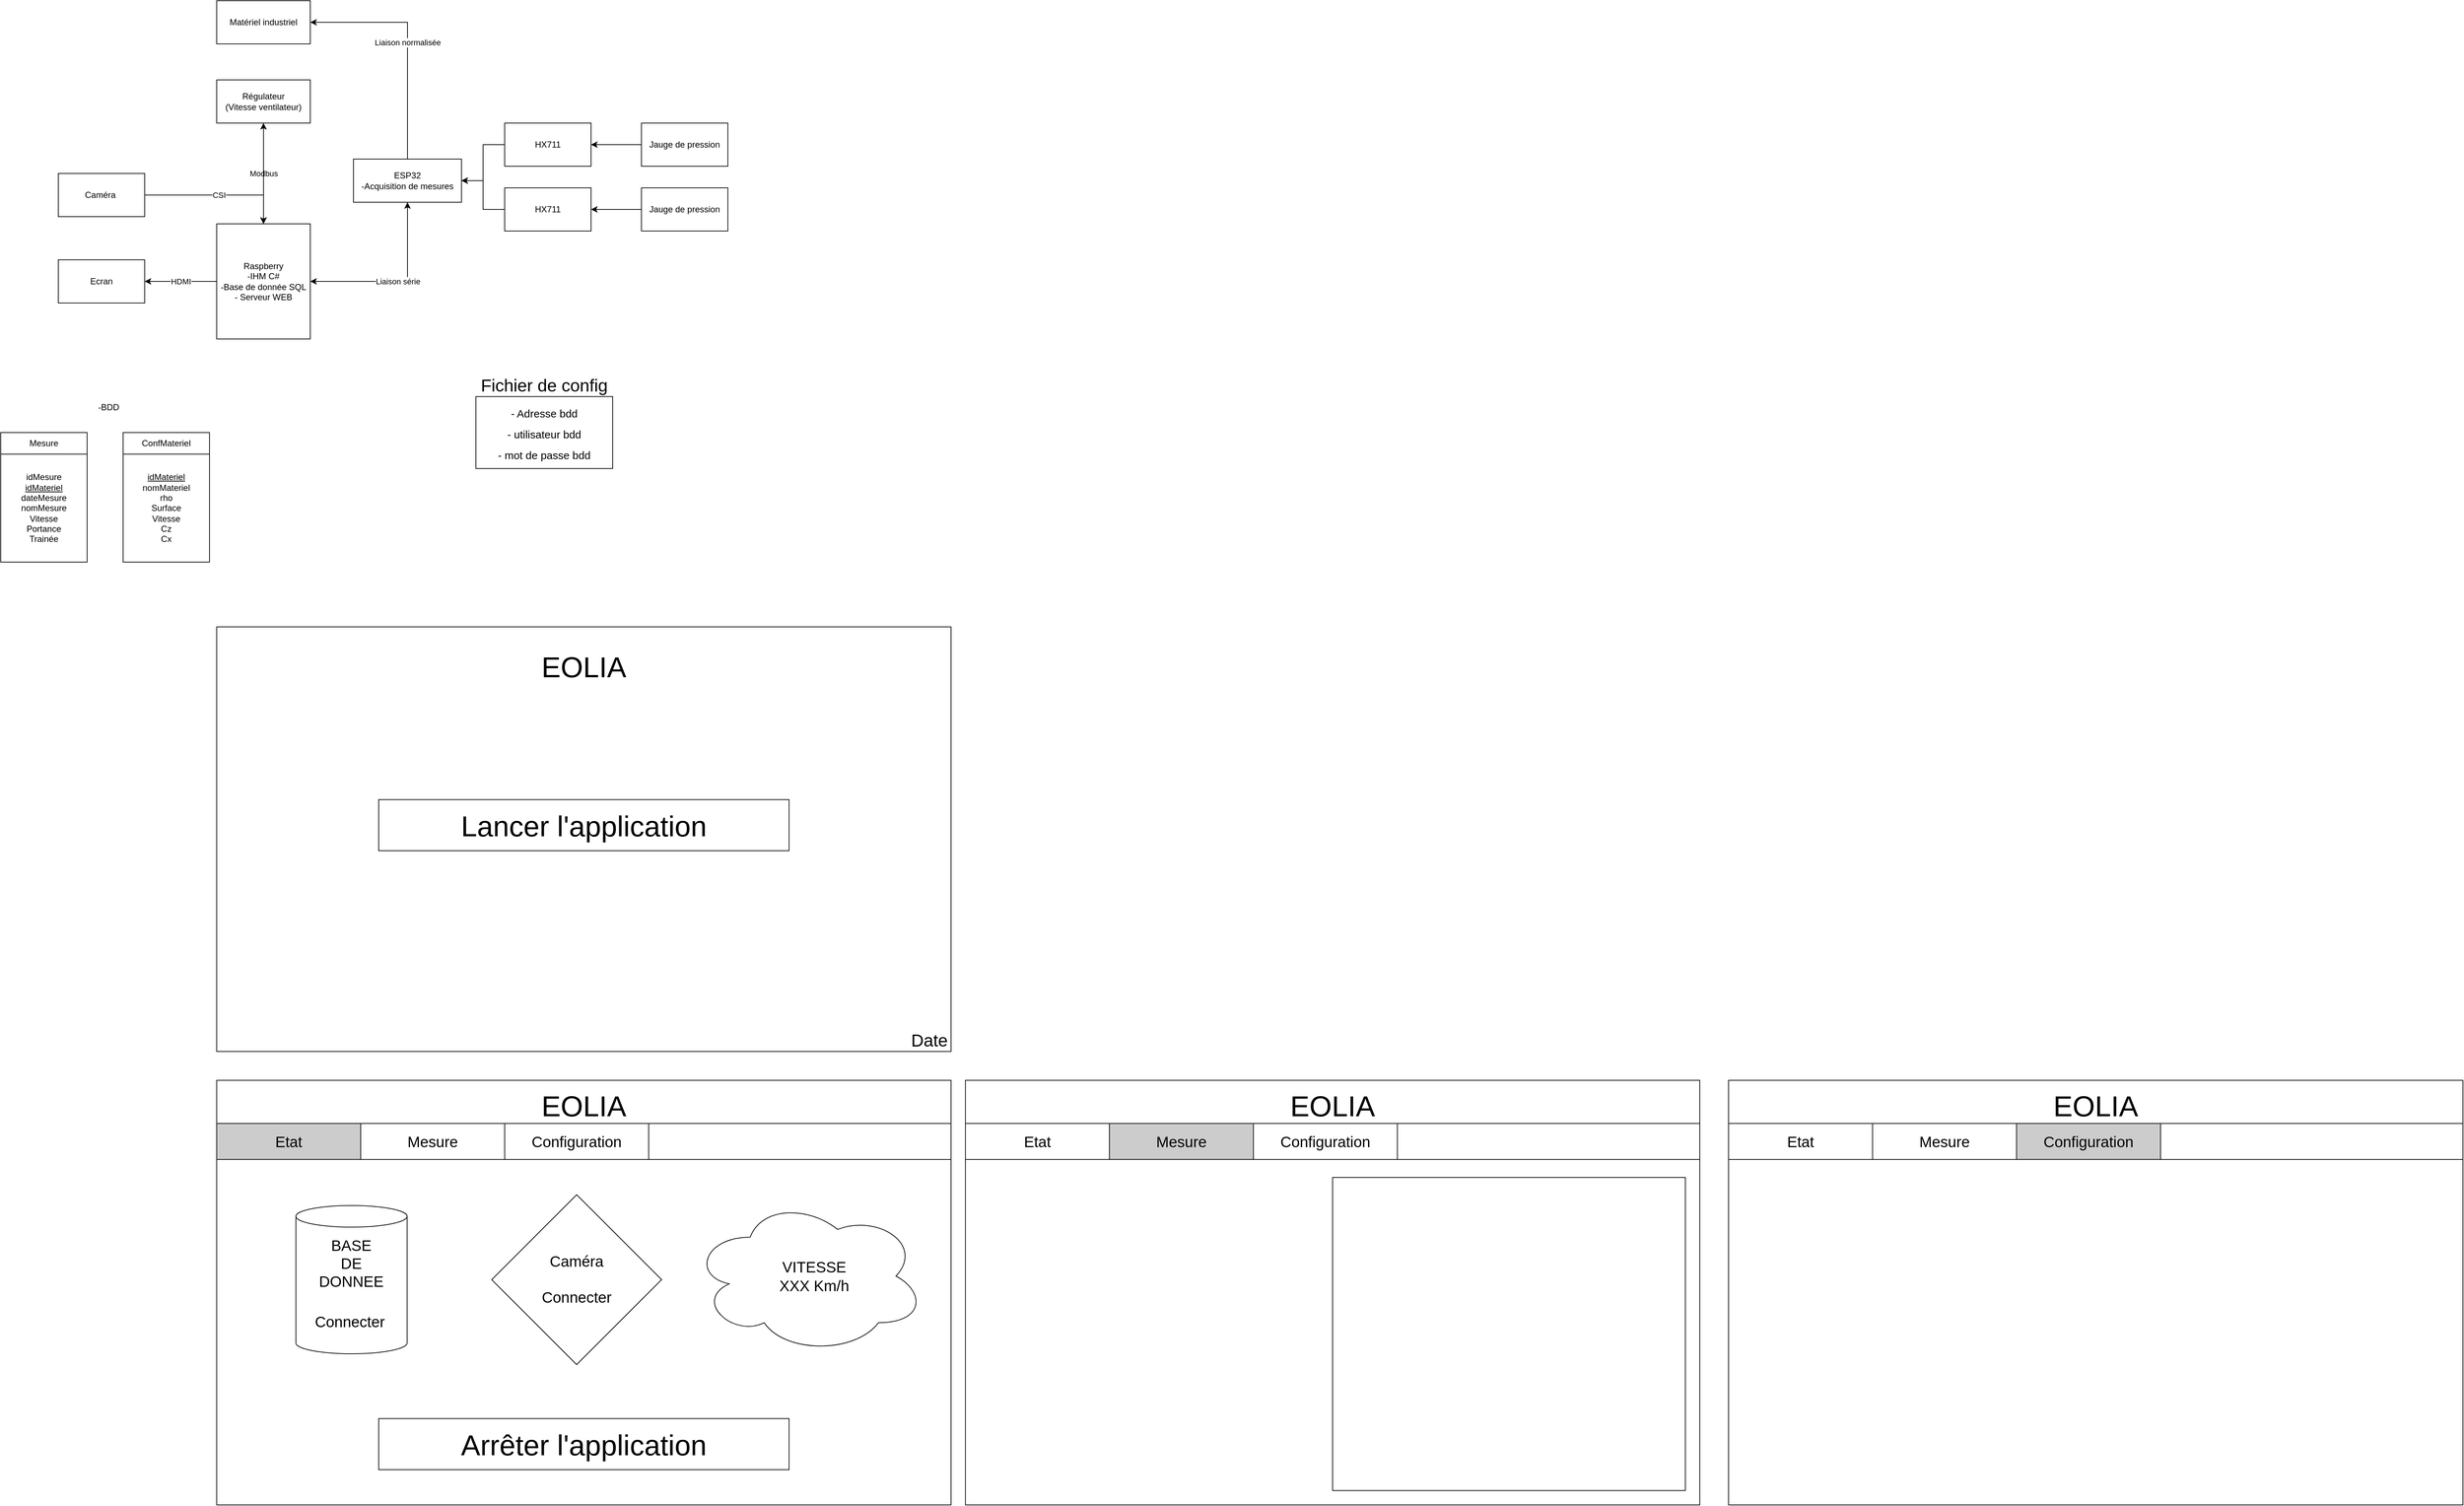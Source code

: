 <mxfile version="20.8.1" type="github">
  <diagram id="sAFR3K0FHI-QMzSaqLU8" name="Page-1">
    <mxGraphModel dx="2607" dy="1447" grid="1" gridSize="10" guides="1" tooltips="1" connect="1" arrows="1" fold="1" page="1" pageScale="1" pageWidth="827" pageHeight="1169" math="0" shadow="0">
      <root>
        <mxCell id="0" />
        <mxCell id="1" parent="0" />
        <mxCell id="JPDFNG_8sJOL_J7qTDZQ-5" value="Modbus" style="edgeStyle=orthogonalEdgeStyle;rounded=0;orthogonalLoop=1;jettySize=auto;html=1;exitX=0.5;exitY=1;exitDx=0;exitDy=0;entryX=0.5;entryY=0;entryDx=0;entryDy=0;" parent="1" source="JPDFNG_8sJOL_J7qTDZQ-1" target="JPDFNG_8sJOL_J7qTDZQ-2" edge="1">
          <mxGeometry relative="1" as="geometry" />
        </mxCell>
        <mxCell id="JPDFNG_8sJOL_J7qTDZQ-1" value="Régulateur&lt;br&gt;(Vitesse ventilateur)" style="rounded=0;whiteSpace=wrap;html=1;" parent="1" vertex="1">
          <mxGeometry x="320" y="190" width="130" height="60" as="geometry" />
        </mxCell>
        <mxCell id="JPDFNG_8sJOL_J7qTDZQ-9" value="HDMI" style="edgeStyle=orthogonalEdgeStyle;rounded=0;orthogonalLoop=1;jettySize=auto;html=1;exitX=0;exitY=0.5;exitDx=0;exitDy=0;entryX=1;entryY=0.5;entryDx=0;entryDy=0;" parent="1" source="JPDFNG_8sJOL_J7qTDZQ-2" target="JPDFNG_8sJOL_J7qTDZQ-7" edge="1">
          <mxGeometry relative="1" as="geometry" />
        </mxCell>
        <mxCell id="JPDFNG_8sJOL_J7qTDZQ-2" value="Raspberry&lt;br&gt;-IHM C#&lt;br&gt;-Base de donnée SQL&lt;br&gt;- Serveur WEB" style="rounded=0;whiteSpace=wrap;html=1;" parent="1" vertex="1">
          <mxGeometry x="320" y="390" width="130" height="160" as="geometry" />
        </mxCell>
        <mxCell id="JPDFNG_8sJOL_J7qTDZQ-4" value="CSI" style="edgeStyle=orthogonalEdgeStyle;rounded=0;orthogonalLoop=1;jettySize=auto;html=1;exitX=1;exitY=0.5;exitDx=0;exitDy=0;entryX=0.5;entryY=0;entryDx=0;entryDy=0;" parent="1" source="JPDFNG_8sJOL_J7qTDZQ-3" target="JPDFNG_8sJOL_J7qTDZQ-2" edge="1">
          <mxGeometry relative="1" as="geometry" />
        </mxCell>
        <mxCell id="JPDFNG_8sJOL_J7qTDZQ-3" value="Caméra&amp;nbsp;" style="rounded=0;whiteSpace=wrap;html=1;" parent="1" vertex="1">
          <mxGeometry x="100" y="320" width="120" height="60" as="geometry" />
        </mxCell>
        <mxCell id="JPDFNG_8sJOL_J7qTDZQ-6" value="Matériel industriel" style="rounded=0;whiteSpace=wrap;html=1;" parent="1" vertex="1">
          <mxGeometry x="320" y="80" width="130" height="60" as="geometry" />
        </mxCell>
        <mxCell id="JPDFNG_8sJOL_J7qTDZQ-7" value="Ecran" style="rounded=0;whiteSpace=wrap;html=1;" parent="1" vertex="1">
          <mxGeometry x="100" y="440" width="120" height="60" as="geometry" />
        </mxCell>
        <mxCell id="JPDFNG_8sJOL_J7qTDZQ-19" value="Liaison série&amp;nbsp;" style="edgeStyle=orthogonalEdgeStyle;rounded=0;orthogonalLoop=1;jettySize=auto;html=1;exitX=0.5;exitY=1;exitDx=0;exitDy=0;entryX=1;entryY=0.5;entryDx=0;entryDy=0;" parent="1" source="JPDFNG_8sJOL_J7qTDZQ-10" target="JPDFNG_8sJOL_J7qTDZQ-2" edge="1">
          <mxGeometry relative="1" as="geometry" />
        </mxCell>
        <mxCell id="JPDFNG_8sJOL_J7qTDZQ-20" value="Liaison normalisée" style="edgeStyle=orthogonalEdgeStyle;rounded=0;orthogonalLoop=1;jettySize=auto;html=1;exitX=0.5;exitY=0;exitDx=0;exitDy=0;entryX=1;entryY=0.5;entryDx=0;entryDy=0;" parent="1" source="JPDFNG_8sJOL_J7qTDZQ-10" target="JPDFNG_8sJOL_J7qTDZQ-6" edge="1">
          <mxGeometry relative="1" as="geometry" />
        </mxCell>
        <mxCell id="JPDFNG_8sJOL_J7qTDZQ-10" value="ESP32&lt;br&gt;-Acquisition de mesures" style="rounded=0;whiteSpace=wrap;html=1;" parent="1" vertex="1">
          <mxGeometry x="510" y="300" width="150" height="60" as="geometry" />
        </mxCell>
        <mxCell id="JPDFNG_8sJOL_J7qTDZQ-14" style="edgeStyle=orthogonalEdgeStyle;rounded=0;orthogonalLoop=1;jettySize=auto;html=1;exitX=0;exitY=0.5;exitDx=0;exitDy=0;entryX=1;entryY=0.5;entryDx=0;entryDy=0;" parent="1" source="JPDFNG_8sJOL_J7qTDZQ-11" target="JPDFNG_8sJOL_J7qTDZQ-10" edge="1">
          <mxGeometry relative="1" as="geometry" />
        </mxCell>
        <mxCell id="JPDFNG_8sJOL_J7qTDZQ-11" value="HX711" style="rounded=0;whiteSpace=wrap;html=1;" parent="1" vertex="1">
          <mxGeometry x="720" y="250" width="120" height="60" as="geometry" />
        </mxCell>
        <mxCell id="JPDFNG_8sJOL_J7qTDZQ-13" style="edgeStyle=orthogonalEdgeStyle;rounded=0;orthogonalLoop=1;jettySize=auto;html=1;exitX=0;exitY=0.5;exitDx=0;exitDy=0;entryX=1;entryY=0.5;entryDx=0;entryDy=0;" parent="1" source="JPDFNG_8sJOL_J7qTDZQ-12" target="JPDFNG_8sJOL_J7qTDZQ-10" edge="1">
          <mxGeometry relative="1" as="geometry" />
        </mxCell>
        <mxCell id="JPDFNG_8sJOL_J7qTDZQ-12" value="HX711" style="rounded=0;whiteSpace=wrap;html=1;" parent="1" vertex="1">
          <mxGeometry x="720" y="340" width="120" height="60" as="geometry" />
        </mxCell>
        <mxCell id="JPDFNG_8sJOL_J7qTDZQ-18" style="edgeStyle=orthogonalEdgeStyle;rounded=0;orthogonalLoop=1;jettySize=auto;html=1;exitX=0;exitY=0.5;exitDx=0;exitDy=0;entryX=1;entryY=0.5;entryDx=0;entryDy=0;" parent="1" source="JPDFNG_8sJOL_J7qTDZQ-15" target="JPDFNG_8sJOL_J7qTDZQ-11" edge="1">
          <mxGeometry relative="1" as="geometry" />
        </mxCell>
        <mxCell id="JPDFNG_8sJOL_J7qTDZQ-15" value="Jauge de pression" style="rounded=0;whiteSpace=wrap;html=1;" parent="1" vertex="1">
          <mxGeometry x="910" y="250" width="120" height="60" as="geometry" />
        </mxCell>
        <mxCell id="JPDFNG_8sJOL_J7qTDZQ-17" style="edgeStyle=orthogonalEdgeStyle;rounded=0;orthogonalLoop=1;jettySize=auto;html=1;exitX=0;exitY=0.5;exitDx=0;exitDy=0;entryX=1;entryY=0.5;entryDx=0;entryDy=0;" parent="1" source="JPDFNG_8sJOL_J7qTDZQ-16" target="JPDFNG_8sJOL_J7qTDZQ-12" edge="1">
          <mxGeometry relative="1" as="geometry" />
        </mxCell>
        <mxCell id="JPDFNG_8sJOL_J7qTDZQ-16" value="Jauge de pression" style="rounded=0;whiteSpace=wrap;html=1;" parent="1" vertex="1">
          <mxGeometry x="910" y="340" width="120" height="60" as="geometry" />
        </mxCell>
        <mxCell id="JPDFNG_8sJOL_J7qTDZQ-21" value="" style="endArrow=classic;startArrow=classic;html=1;rounded=0;entryX=0.5;entryY=1;entryDx=0;entryDy=0;exitX=0.5;exitY=0;exitDx=0;exitDy=0;" parent="1" source="JPDFNG_8sJOL_J7qTDZQ-2" target="JPDFNG_8sJOL_J7qTDZQ-1" edge="1">
          <mxGeometry width="50" height="50" relative="1" as="geometry">
            <mxPoint x="370" y="430" as="sourcePoint" />
            <mxPoint x="420" y="380" as="targetPoint" />
          </mxGeometry>
        </mxCell>
        <mxCell id="JPDFNG_8sJOL_J7qTDZQ-22" value="" style="endArrow=classic;html=1;rounded=0;entryX=0.5;entryY=1;entryDx=0;entryDy=0;" parent="1" target="JPDFNG_8sJOL_J7qTDZQ-10" edge="1">
          <mxGeometry width="50" height="50" relative="1" as="geometry">
            <mxPoint x="585" y="440" as="sourcePoint" />
            <mxPoint x="420" y="380" as="targetPoint" />
          </mxGeometry>
        </mxCell>
        <mxCell id="JPDFNG_8sJOL_J7qTDZQ-24" value="Mesure" style="rounded=0;whiteSpace=wrap;html=1;" parent="1" vertex="1">
          <mxGeometry x="20" y="680" width="120" height="30" as="geometry" />
        </mxCell>
        <mxCell id="JPDFNG_8sJOL_J7qTDZQ-25" value="-BDD" style="text;html=1;strokeColor=none;fillColor=none;align=center;verticalAlign=middle;whiteSpace=wrap;rounded=0;" parent="1" vertex="1">
          <mxGeometry x="140" y="630" width="60" height="30" as="geometry" />
        </mxCell>
        <mxCell id="JPDFNG_8sJOL_J7qTDZQ-26" value="idMesure&lt;br&gt;&lt;u&gt;idMateriel&lt;/u&gt;&lt;br&gt;dateMesure&lt;br&gt;nomMesure&lt;br&gt;Vitesse&lt;br&gt;Portance&lt;br&gt;Trainée" style="rounded=0;whiteSpace=wrap;html=1;" parent="1" vertex="1">
          <mxGeometry x="20" y="710" width="120" height="150" as="geometry" />
        </mxCell>
        <mxCell id="JPDFNG_8sJOL_J7qTDZQ-27" value="ConfMateriel" style="rounded=0;whiteSpace=wrap;html=1;" parent="1" vertex="1">
          <mxGeometry x="190" y="680" width="120" height="30" as="geometry" />
        </mxCell>
        <mxCell id="JPDFNG_8sJOL_J7qTDZQ-28" value="&lt;u&gt;idMateriel&lt;/u&gt;&lt;br&gt;nomMateriel&lt;br&gt;rho&lt;br&gt;Surface&lt;br&gt;Vitesse&lt;br&gt;Cz&lt;br&gt;Cx" style="rounded=0;whiteSpace=wrap;html=1;" parent="1" vertex="1">
          <mxGeometry x="190" y="710" width="120" height="150" as="geometry" />
        </mxCell>
        <mxCell id="JPDFNG_8sJOL_J7qTDZQ-29" value="" style="rounded=0;whiteSpace=wrap;html=1;" parent="1" vertex="1">
          <mxGeometry x="320" y="950" width="1020" height="590" as="geometry" />
        </mxCell>
        <mxCell id="JPDFNG_8sJOL_J7qTDZQ-32" value="&lt;font style=&quot;font-size: 40px;&quot;&gt;EOLIA&lt;/font&gt;" style="text;html=1;strokeColor=none;fillColor=none;align=center;verticalAlign=middle;whiteSpace=wrap;rounded=0;" parent="1" vertex="1">
          <mxGeometry x="770" y="990" width="120" height="30" as="geometry" />
        </mxCell>
        <mxCell id="JPDFNG_8sJOL_J7qTDZQ-33" value="Lancer l&#39;application" style="rounded=0;whiteSpace=wrap;html=1;fontSize=40;" parent="1" vertex="1">
          <mxGeometry x="545" y="1190" width="570" height="71" as="geometry" />
        </mxCell>
        <mxCell id="JPDFNG_8sJOL_J7qTDZQ-35" value="Date" style="text;html=1;strokeColor=none;fillColor=none;align=center;verticalAlign=middle;whiteSpace=wrap;rounded=0;fontSize=24;" parent="1" vertex="1">
          <mxGeometry x="1280" y="1510" width="60" height="30" as="geometry" />
        </mxCell>
        <mxCell id="JPDFNG_8sJOL_J7qTDZQ-37" value="&lt;font style=&quot;font-size: 15px;&quot;&gt;- Adresse bdd&lt;br&gt;- utilisateur bdd&lt;br&gt;- mot de passe bdd&lt;br&gt;&lt;/font&gt;" style="rounded=0;whiteSpace=wrap;html=1;fontSize=24;" parent="1" vertex="1">
          <mxGeometry x="680" y="630" width="190" height="100" as="geometry" />
        </mxCell>
        <mxCell id="JPDFNG_8sJOL_J7qTDZQ-38" value="Fichier de config" style="text;html=1;strokeColor=none;fillColor=none;align=center;verticalAlign=middle;whiteSpace=wrap;rounded=0;fontSize=24;" parent="1" vertex="1">
          <mxGeometry x="680" y="600" width="190" height="30" as="geometry" />
        </mxCell>
        <mxCell id="JPDFNG_8sJOL_J7qTDZQ-41" value="" style="rounded=0;whiteSpace=wrap;html=1;" parent="1" vertex="1">
          <mxGeometry x="320" y="1580" width="1020" height="590" as="geometry" />
        </mxCell>
        <mxCell id="JPDFNG_8sJOL_J7qTDZQ-42" value="&lt;font style=&quot;font-size: 40px;&quot;&gt;EOLIA&lt;/font&gt;" style="text;html=1;strokeColor=none;fillColor=none;align=center;verticalAlign=middle;whiteSpace=wrap;rounded=0;" parent="1" vertex="1">
          <mxGeometry x="770" y="1600" width="120" height="30" as="geometry" />
        </mxCell>
        <mxCell id="JPDFNG_8sJOL_J7qTDZQ-43" value="" style="rounded=0;whiteSpace=wrap;html=1;fontSize=15;" parent="1" vertex="1">
          <mxGeometry x="320" y="1670" width="1020" height="500" as="geometry" />
        </mxCell>
        <mxCell id="JPDFNG_8sJOL_J7qTDZQ-44" value="" style="rounded=0;whiteSpace=wrap;html=1;fontSize=15;" parent="1" vertex="1">
          <mxGeometry x="320" y="1640" width="1020" height="50" as="geometry" />
        </mxCell>
        <mxCell id="JPDFNG_8sJOL_J7qTDZQ-45" value="&lt;font style=&quot;font-size: 21px;&quot;&gt;Etat&lt;/font&gt;" style="rounded=0;whiteSpace=wrap;html=1;fontSize=15;fillColor=#CCCCCC;" parent="1" vertex="1">
          <mxGeometry x="320" y="1640" width="200" height="50" as="geometry" />
        </mxCell>
        <mxCell id="JPDFNG_8sJOL_J7qTDZQ-46" value="&lt;font style=&quot;font-size: 21px;&quot;&gt;Mesure&lt;/font&gt;" style="rounded=0;whiteSpace=wrap;html=1;fontSize=15;" parent="1" vertex="1">
          <mxGeometry x="520" y="1640" width="200" height="50" as="geometry" />
        </mxCell>
        <mxCell id="JPDFNG_8sJOL_J7qTDZQ-47" value="&lt;font style=&quot;font-size: 21px;&quot;&gt;Configuration&lt;/font&gt;" style="rounded=0;whiteSpace=wrap;html=1;fontSize=15;" parent="1" vertex="1">
          <mxGeometry x="720" y="1640" width="200" height="50" as="geometry" />
        </mxCell>
        <mxCell id="JPDFNG_8sJOL_J7qTDZQ-48" value="" style="rounded=0;whiteSpace=wrap;html=1;" parent="1" vertex="1">
          <mxGeometry x="1360" y="1580" width="1020" height="590" as="geometry" />
        </mxCell>
        <mxCell id="JPDFNG_8sJOL_J7qTDZQ-49" value="&lt;font style=&quot;font-size: 40px;&quot;&gt;EOLIA&lt;/font&gt;" style="text;html=1;strokeColor=none;fillColor=none;align=center;verticalAlign=middle;whiteSpace=wrap;rounded=0;" parent="1" vertex="1">
          <mxGeometry x="1810" y="1600" width="120" height="30" as="geometry" />
        </mxCell>
        <mxCell id="JPDFNG_8sJOL_J7qTDZQ-50" value="" style="rounded=0;whiteSpace=wrap;html=1;fontSize=15;" parent="1" vertex="1">
          <mxGeometry x="1360" y="1670" width="1020" height="500" as="geometry" />
        </mxCell>
        <mxCell id="JPDFNG_8sJOL_J7qTDZQ-51" value="" style="rounded=0;whiteSpace=wrap;html=1;fontSize=15;" parent="1" vertex="1">
          <mxGeometry x="1360" y="1640" width="1020" height="50" as="geometry" />
        </mxCell>
        <mxCell id="JPDFNG_8sJOL_J7qTDZQ-52" value="&lt;font style=&quot;font-size: 21px;&quot;&gt;Etat&lt;/font&gt;" style="rounded=0;whiteSpace=wrap;html=1;fontSize=15;fillColor=#FFFFFF;" parent="1" vertex="1">
          <mxGeometry x="1360" y="1640" width="200" height="50" as="geometry" />
        </mxCell>
        <mxCell id="JPDFNG_8sJOL_J7qTDZQ-53" value="&lt;font style=&quot;font-size: 21px;&quot;&gt;Mesure&lt;/font&gt;" style="rounded=0;whiteSpace=wrap;html=1;fontSize=15;fillColor=#CCCCCC;" parent="1" vertex="1">
          <mxGeometry x="1560" y="1640" width="200" height="50" as="geometry" />
        </mxCell>
        <mxCell id="JPDFNG_8sJOL_J7qTDZQ-54" value="&lt;font style=&quot;font-size: 21px;&quot;&gt;Configuration&lt;/font&gt;" style="rounded=0;whiteSpace=wrap;html=1;fontSize=15;" parent="1" vertex="1">
          <mxGeometry x="1760" y="1640" width="200" height="50" as="geometry" />
        </mxCell>
        <mxCell id="JPDFNG_8sJOL_J7qTDZQ-62" value="" style="rounded=0;whiteSpace=wrap;html=1;" parent="1" vertex="1">
          <mxGeometry x="2420" y="1580" width="1020" height="590" as="geometry" />
        </mxCell>
        <mxCell id="JPDFNG_8sJOL_J7qTDZQ-63" value="&lt;font style=&quot;font-size: 40px;&quot;&gt;EOLIA&lt;/font&gt;" style="text;html=1;strokeColor=none;fillColor=none;align=center;verticalAlign=middle;whiteSpace=wrap;rounded=0;" parent="1" vertex="1">
          <mxGeometry x="2870" y="1600" width="120" height="30" as="geometry" />
        </mxCell>
        <mxCell id="JPDFNG_8sJOL_J7qTDZQ-64" value="" style="rounded=0;whiteSpace=wrap;html=1;fontSize=15;" parent="1" vertex="1">
          <mxGeometry x="2420" y="1670" width="1020" height="500" as="geometry" />
        </mxCell>
        <mxCell id="JPDFNG_8sJOL_J7qTDZQ-65" value="" style="rounded=0;whiteSpace=wrap;html=1;fontSize=15;" parent="1" vertex="1">
          <mxGeometry x="2420" y="1640" width="1020" height="50" as="geometry" />
        </mxCell>
        <mxCell id="JPDFNG_8sJOL_J7qTDZQ-66" value="&lt;font style=&quot;font-size: 21px;&quot;&gt;Etat&lt;/font&gt;" style="rounded=0;whiteSpace=wrap;html=1;fontSize=15;fillColor=#FFFFFF;" parent="1" vertex="1">
          <mxGeometry x="2420" y="1640" width="200" height="50" as="geometry" />
        </mxCell>
        <mxCell id="JPDFNG_8sJOL_J7qTDZQ-67" value="&lt;font style=&quot;font-size: 21px;&quot;&gt;Mesure&lt;/font&gt;" style="rounded=0;whiteSpace=wrap;html=1;fontSize=15;" parent="1" vertex="1">
          <mxGeometry x="2620" y="1640" width="200" height="50" as="geometry" />
        </mxCell>
        <mxCell id="JPDFNG_8sJOL_J7qTDZQ-68" value="&lt;font style=&quot;font-size: 21px;&quot;&gt;Configuration&lt;/font&gt;" style="rounded=0;whiteSpace=wrap;html=1;fontSize=15;fillColor=#CCCCCC;" parent="1" vertex="1">
          <mxGeometry x="2820" y="1640" width="200" height="50" as="geometry" />
        </mxCell>
        <mxCell id="HuRnm2rSPpH4nqsMaASo-7" value="" style="rounded=0;whiteSpace=wrap;html=1;fontSize=21;" vertex="1" parent="1">
          <mxGeometry x="1870" y="1715" width="490" height="435" as="geometry" />
        </mxCell>
        <mxCell id="HuRnm2rSPpH4nqsMaASo-10" value="Arrêter l&#39;application" style="rounded=0;whiteSpace=wrap;html=1;fontSize=40;" vertex="1" parent="1">
          <mxGeometry x="545" y="2050" width="570" height="71" as="geometry" />
        </mxCell>
        <mxCell id="HuRnm2rSPpH4nqsMaASo-23" value="" style="ellipse;shape=cloud;whiteSpace=wrap;html=1;fontSize=21;" vertex="1" parent="1">
          <mxGeometry x="980" y="1744" width="324" height="216" as="geometry" />
        </mxCell>
        <mxCell id="HuRnm2rSPpH4nqsMaASo-24" value="VITESSE&lt;br&gt;XXX Km/h" style="text;html=1;strokeColor=none;fillColor=none;align=center;verticalAlign=middle;whiteSpace=wrap;rounded=0;fontSize=21;" vertex="1" parent="1">
          <mxGeometry x="1070" y="1822" width="160" height="60" as="geometry" />
        </mxCell>
        <mxCell id="HuRnm2rSPpH4nqsMaASo-26" value="" style="shape=cylinder3;whiteSpace=wrap;html=1;boundedLbl=1;backgroundOutline=1;size=15;fontSize=21;" vertex="1" parent="1">
          <mxGeometry x="430" y="1754" width="154.5" height="206" as="geometry" />
        </mxCell>
        <mxCell id="HuRnm2rSPpH4nqsMaASo-27" value="BASE&lt;br&gt;DE&lt;br&gt;DONNEE" style="text;html=1;strokeColor=none;fillColor=none;align=center;verticalAlign=middle;whiteSpace=wrap;rounded=0;fontSize=21;" vertex="1" parent="1">
          <mxGeometry x="467.25" y="1818" width="80" height="32" as="geometry" />
        </mxCell>
        <mxCell id="HuRnm2rSPpH4nqsMaASo-30" value="Connecter" style="text;html=1;strokeColor=none;fillColor=none;align=center;verticalAlign=middle;whiteSpace=wrap;rounded=0;fontSize=21;" vertex="1" parent="1">
          <mxGeometry x="450" y="1900" width="110" height="30" as="geometry" />
        </mxCell>
        <mxCell id="HuRnm2rSPpH4nqsMaASo-33" value="" style="rhombus;whiteSpace=wrap;html=1;fontSize=21;" vertex="1" parent="1">
          <mxGeometry x="702" y="1739" width="236" height="236" as="geometry" />
        </mxCell>
        <mxCell id="HuRnm2rSPpH4nqsMaASo-34" value="Caméra&lt;br&gt;&lt;br&gt;Connecter" style="text;html=1;strokeColor=none;fillColor=none;align=center;verticalAlign=middle;whiteSpace=wrap;rounded=0;fontSize=21;" vertex="1" parent="1">
          <mxGeometry x="790" y="1841" width="60" height="30" as="geometry" />
        </mxCell>
      </root>
    </mxGraphModel>
  </diagram>
</mxfile>
